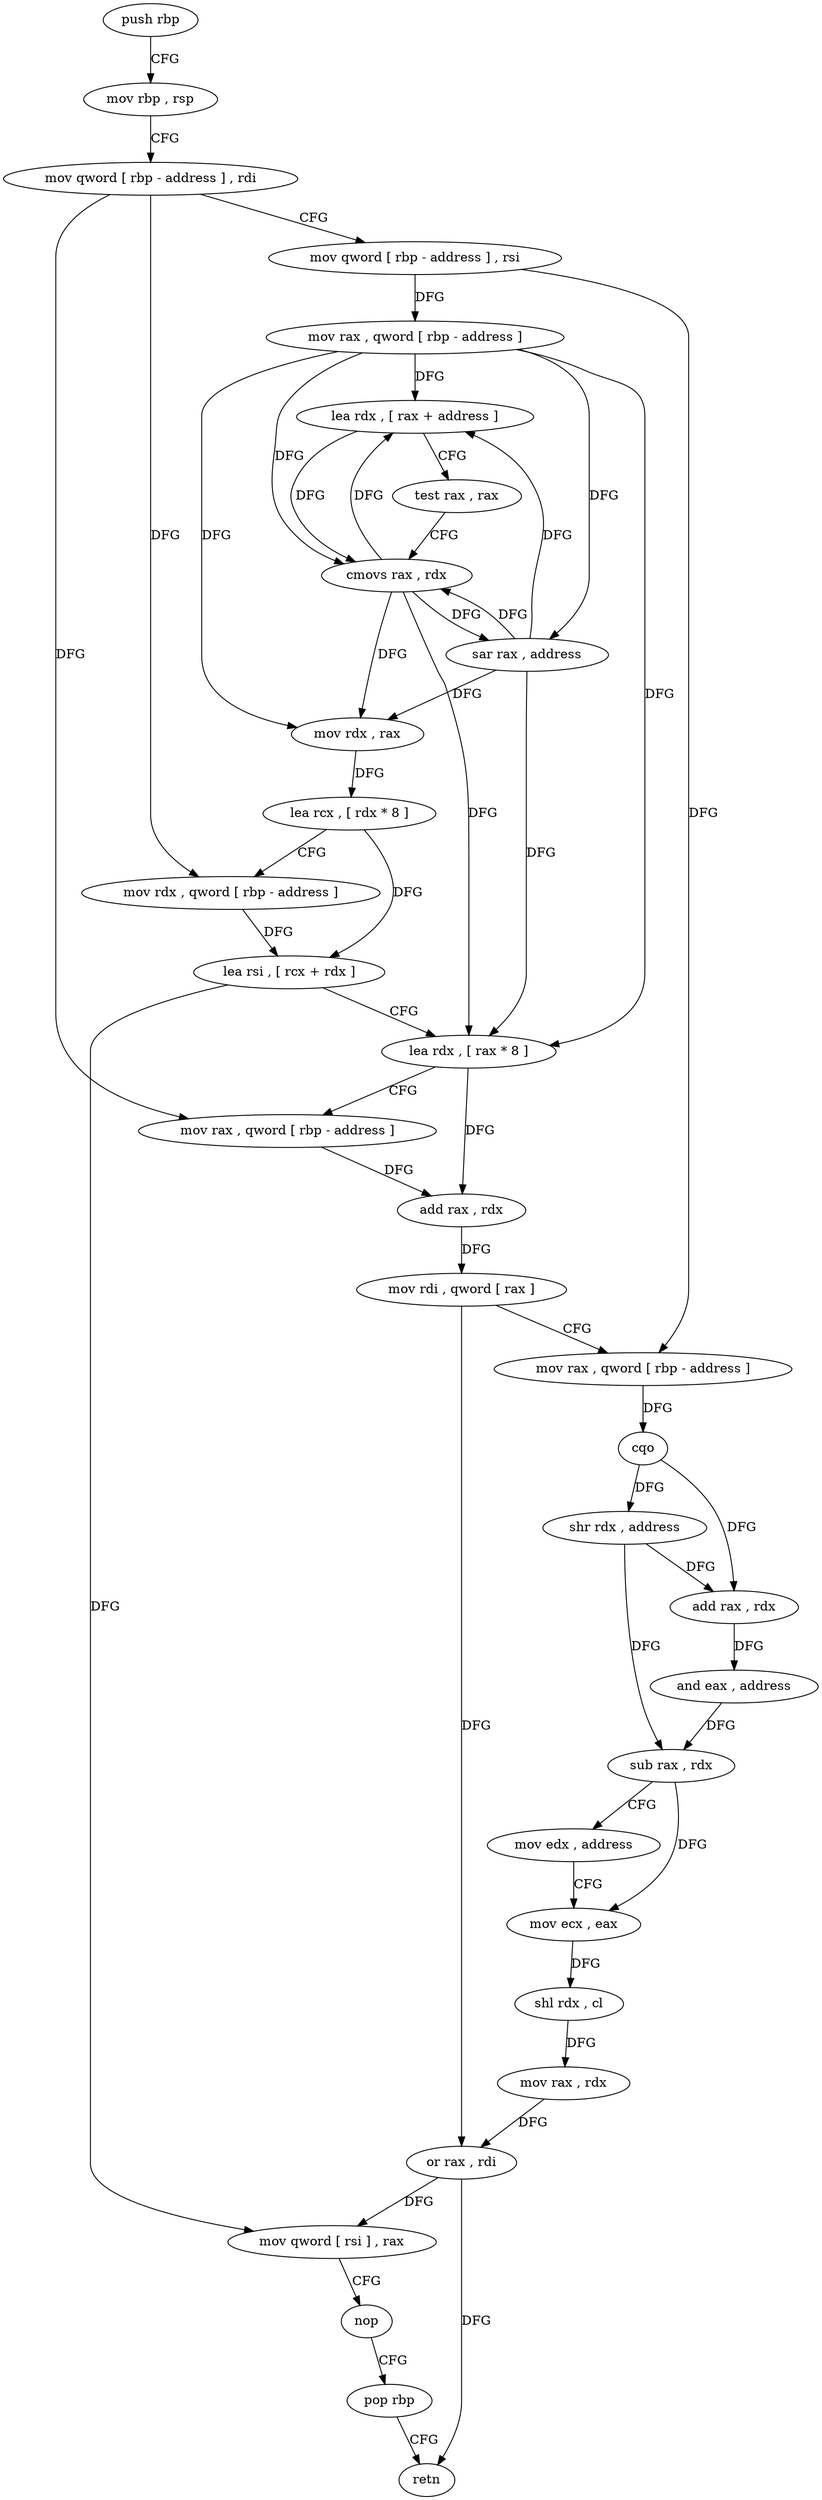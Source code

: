 digraph "func" {
"4365077" [label = "push rbp" ]
"4365078" [label = "mov rbp , rsp" ]
"4365081" [label = "mov qword [ rbp - address ] , rdi" ]
"4365085" [label = "mov qword [ rbp - address ] , rsi" ]
"4365089" [label = "mov rax , qword [ rbp - address ]" ]
"4365093" [label = "lea rdx , [ rax + address ]" ]
"4365097" [label = "test rax , rax" ]
"4365100" [label = "cmovs rax , rdx" ]
"4365104" [label = "sar rax , address" ]
"4365108" [label = "mov rdx , rax" ]
"4365111" [label = "lea rcx , [ rdx * 8 ]" ]
"4365119" [label = "mov rdx , qword [ rbp - address ]" ]
"4365123" [label = "lea rsi , [ rcx + rdx ]" ]
"4365127" [label = "lea rdx , [ rax * 8 ]" ]
"4365135" [label = "mov rax , qword [ rbp - address ]" ]
"4365139" [label = "add rax , rdx" ]
"4365142" [label = "mov rdi , qword [ rax ]" ]
"4365145" [label = "mov rax , qword [ rbp - address ]" ]
"4365149" [label = "cqo" ]
"4365151" [label = "shr rdx , address" ]
"4365155" [label = "add rax , rdx" ]
"4365158" [label = "and eax , address" ]
"4365161" [label = "sub rax , rdx" ]
"4365164" [label = "mov edx , address" ]
"4365169" [label = "mov ecx , eax" ]
"4365171" [label = "shl rdx , cl" ]
"4365174" [label = "mov rax , rdx" ]
"4365177" [label = "or rax , rdi" ]
"4365180" [label = "mov qword [ rsi ] , rax" ]
"4365183" [label = "nop" ]
"4365184" [label = "pop rbp" ]
"4365185" [label = "retn" ]
"4365077" -> "4365078" [ label = "CFG" ]
"4365078" -> "4365081" [ label = "CFG" ]
"4365081" -> "4365085" [ label = "CFG" ]
"4365081" -> "4365119" [ label = "DFG" ]
"4365081" -> "4365135" [ label = "DFG" ]
"4365085" -> "4365089" [ label = "DFG" ]
"4365085" -> "4365145" [ label = "DFG" ]
"4365089" -> "4365093" [ label = "DFG" ]
"4365089" -> "4365100" [ label = "DFG" ]
"4365089" -> "4365104" [ label = "DFG" ]
"4365089" -> "4365108" [ label = "DFG" ]
"4365089" -> "4365127" [ label = "DFG" ]
"4365093" -> "4365097" [ label = "CFG" ]
"4365093" -> "4365100" [ label = "DFG" ]
"4365097" -> "4365100" [ label = "CFG" ]
"4365100" -> "4365104" [ label = "DFG" ]
"4365100" -> "4365093" [ label = "DFG" ]
"4365100" -> "4365108" [ label = "DFG" ]
"4365100" -> "4365127" [ label = "DFG" ]
"4365104" -> "4365108" [ label = "DFG" ]
"4365104" -> "4365093" [ label = "DFG" ]
"4365104" -> "4365100" [ label = "DFG" ]
"4365104" -> "4365127" [ label = "DFG" ]
"4365108" -> "4365111" [ label = "DFG" ]
"4365111" -> "4365119" [ label = "CFG" ]
"4365111" -> "4365123" [ label = "DFG" ]
"4365119" -> "4365123" [ label = "DFG" ]
"4365123" -> "4365127" [ label = "CFG" ]
"4365123" -> "4365180" [ label = "DFG" ]
"4365127" -> "4365135" [ label = "CFG" ]
"4365127" -> "4365139" [ label = "DFG" ]
"4365135" -> "4365139" [ label = "DFG" ]
"4365139" -> "4365142" [ label = "DFG" ]
"4365142" -> "4365145" [ label = "CFG" ]
"4365142" -> "4365177" [ label = "DFG" ]
"4365145" -> "4365149" [ label = "DFG" ]
"4365149" -> "4365151" [ label = "DFG" ]
"4365149" -> "4365155" [ label = "DFG" ]
"4365151" -> "4365155" [ label = "DFG" ]
"4365151" -> "4365161" [ label = "DFG" ]
"4365155" -> "4365158" [ label = "DFG" ]
"4365158" -> "4365161" [ label = "DFG" ]
"4365161" -> "4365164" [ label = "CFG" ]
"4365161" -> "4365169" [ label = "DFG" ]
"4365164" -> "4365169" [ label = "CFG" ]
"4365169" -> "4365171" [ label = "DFG" ]
"4365171" -> "4365174" [ label = "DFG" ]
"4365174" -> "4365177" [ label = "DFG" ]
"4365177" -> "4365180" [ label = "DFG" ]
"4365177" -> "4365185" [ label = "DFG" ]
"4365180" -> "4365183" [ label = "CFG" ]
"4365183" -> "4365184" [ label = "CFG" ]
"4365184" -> "4365185" [ label = "CFG" ]
}
